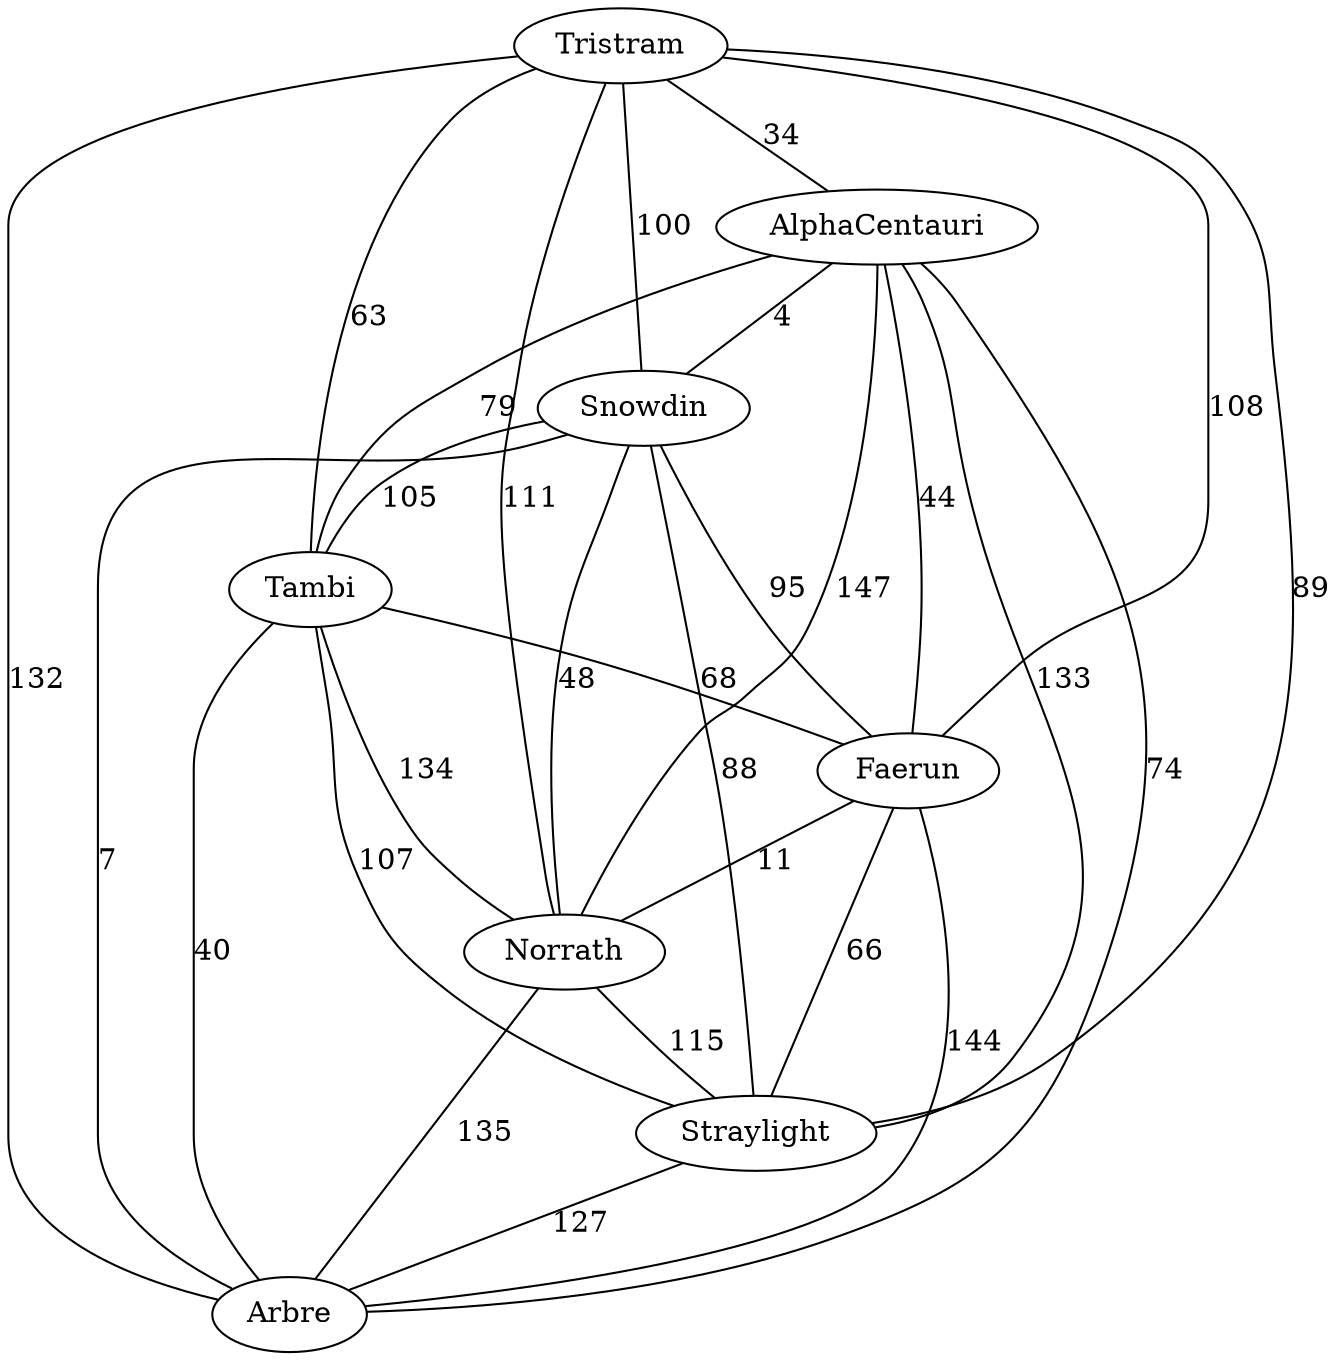 graph TravelMap {
    Tristram -- AlphaCentauri [label=34, len=3];
    Tristram -- Snowdin [label=100, len=10];
    Tristram -- Tambi [label=63, len=63, len=6];
    Tristram -- Faerun [label=108, len=10];
    Tristram -- Norrath [label=111, len=11];
    Tristram -- Straylight [label=89, len=8];
    Tristram -- Arbre [label=132, len=13];
    AlphaCentauri -- Snowdin [label=4, len=1];
    AlphaCentauri -- Tambi [label=79, len=7];
    AlphaCentauri -- Faerun [label=44, len=4];
    AlphaCentauri -- Norrath [label=147, len=14];
    AlphaCentauri -- Straylight [label=133, len=13];
    AlphaCentauri -- Arbre [label=74, len=7];
    Snowdin -- Tambi [label=105, len=10];
    Snowdin -- Faerun [label=95, len=9];
    Snowdin -- Norrath [label=48, len=4];
    Snowdin -- Straylight [label=88, len=8];
    Snowdin -- Arbre [label=7, len=1];
    Tambi -- Faerun [label=68, len=6];
    Tambi -- Norrath [label=134, len=13];
    Tambi -- Straylight [label=107, len=10];
    Tambi -- Arbre [label=40, len=4];
    Faerun -- Norrath [label=11, len=1];
    Faerun -- Straylight [label=66, len=6];
    Faerun -- Arbre [label=144, len=14];
    Norrath -- Straylight [label=115, len=11];
    Norrath -- Arbre [label=135, len=13];
    Straylight -- Arbre [label=127, len=12];
}
